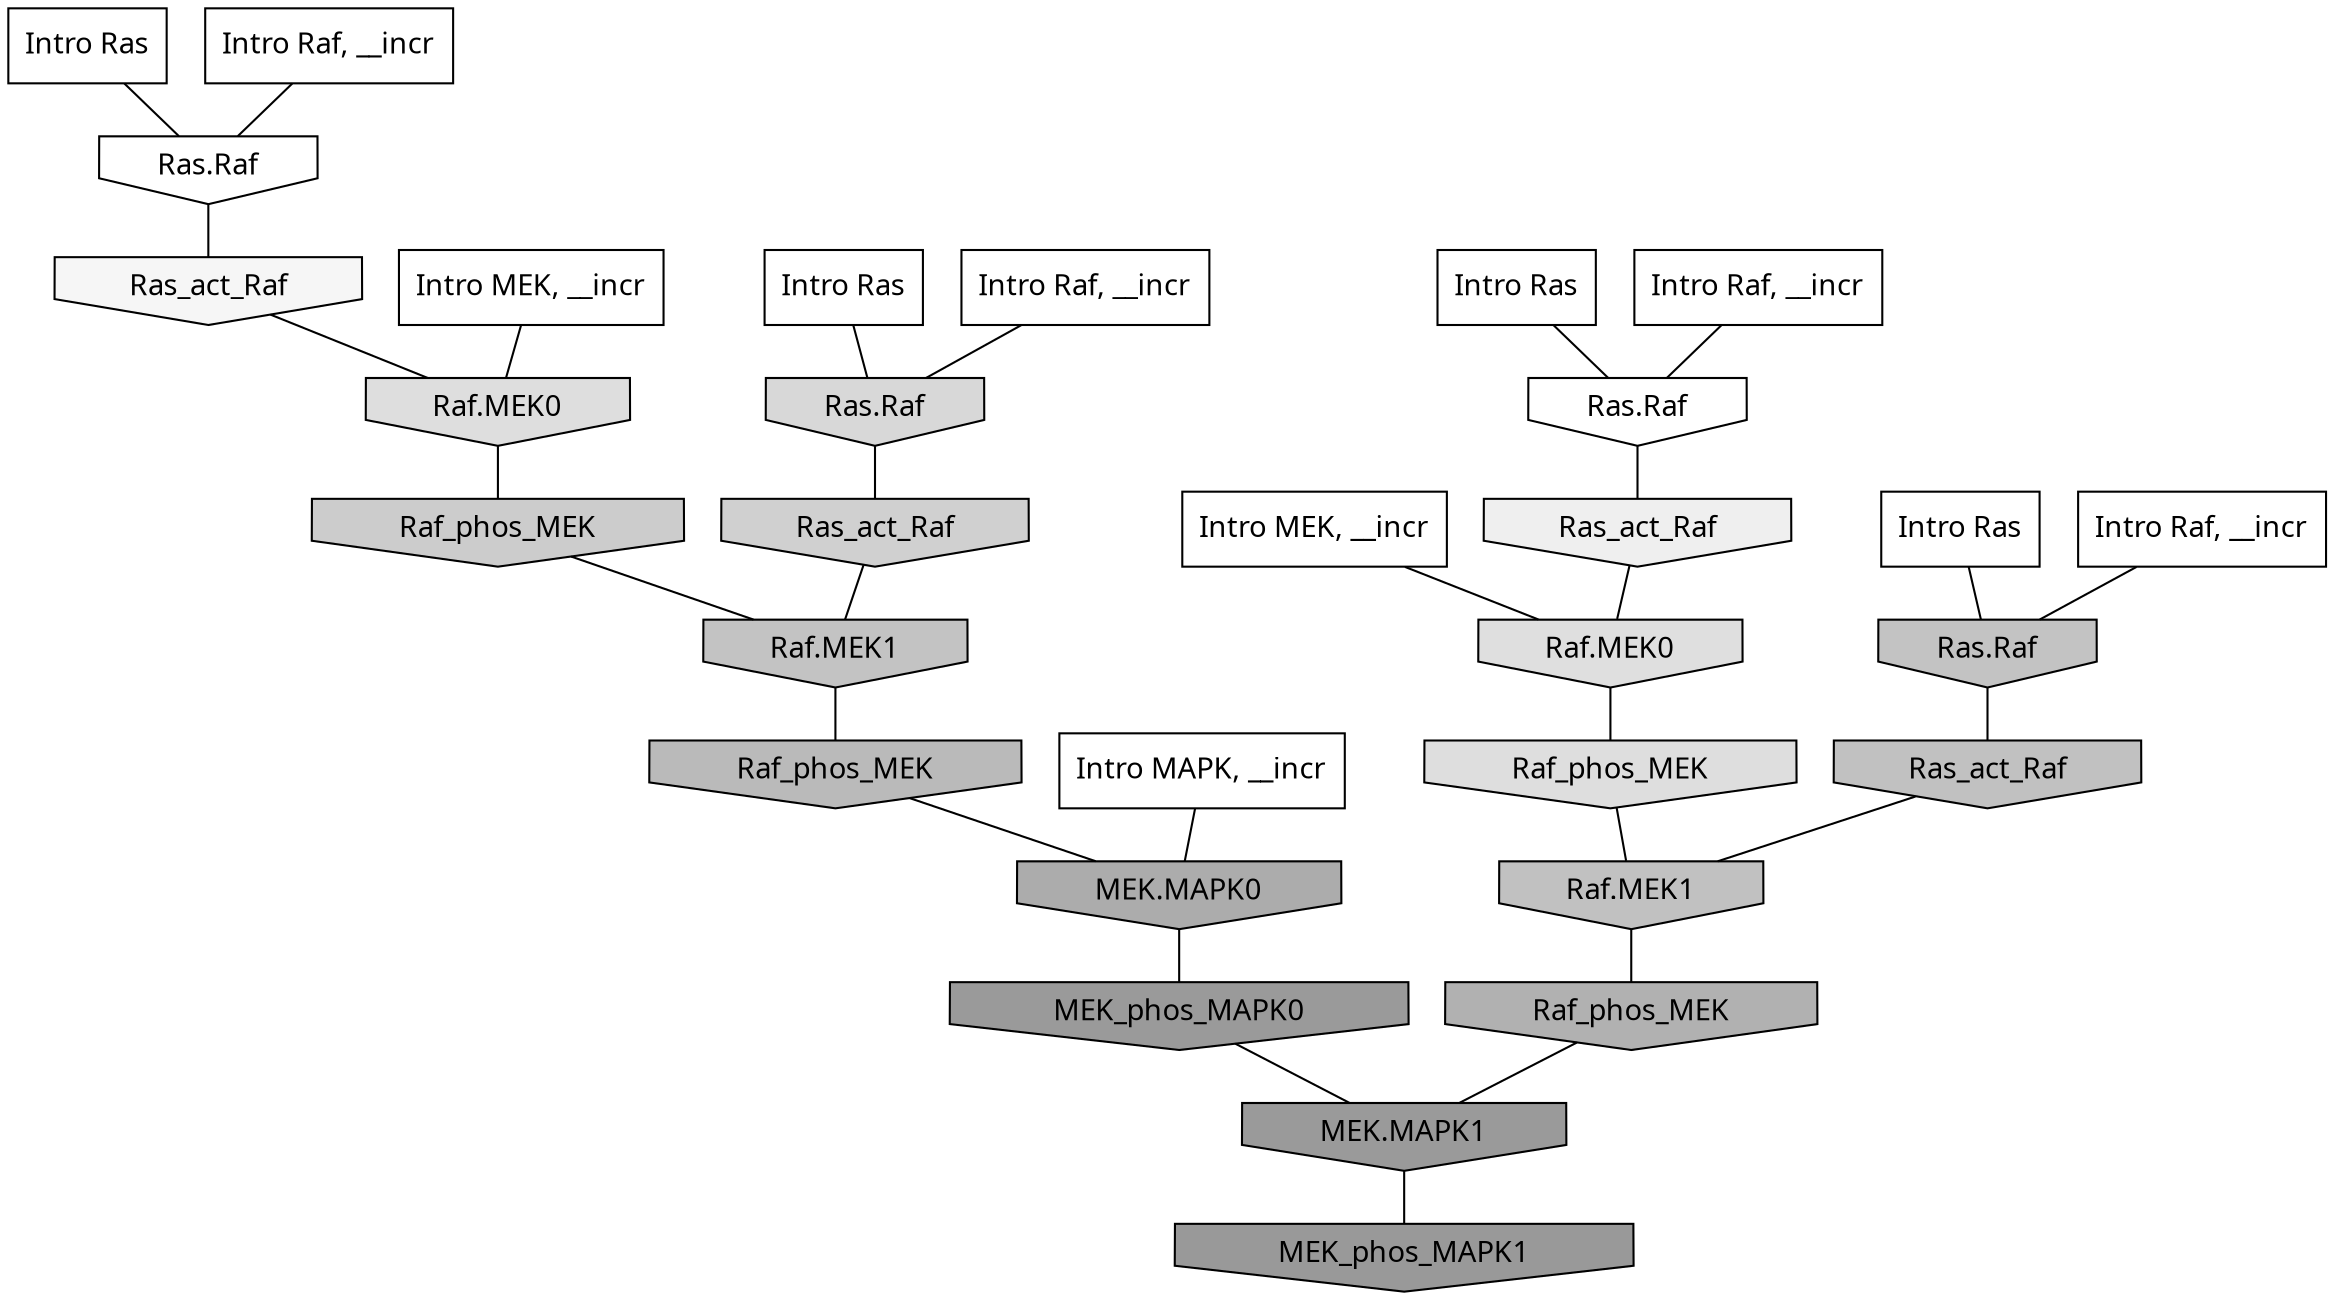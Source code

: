 digraph G{
  rankdir="TB";
  ranksep=0.30;
  node [fontname="CMU Serif"];
  edge [fontname="CMU Serif"];
  
  7 [label="Intro Ras", shape=rectangle, style=filled, fillcolor="0.000 0.000 1.000"]
  
  8 [label="Intro Ras", shape=rectangle, style=filled, fillcolor="0.000 0.000 1.000"]
  
  48 [label="Intro Ras", shape=rectangle, style=filled, fillcolor="0.000 0.000 1.000"]
  
  96 [label="Intro Ras", shape=rectangle, style=filled, fillcolor="0.000 0.000 1.000"]
  
  650 [label="Intro Raf, __incr", shape=rectangle, style=filled, fillcolor="0.000 0.000 1.000"]
  
  669 [label="Intro Raf, __incr", shape=rectangle, style=filled, fillcolor="0.000 0.000 1.000"]
  
  680 [label="Intro Raf, __incr", shape=rectangle, style=filled, fillcolor="0.000 0.000 1.000"]
  
  964 [label="Intro Raf, __incr", shape=rectangle, style=filled, fillcolor="0.000 0.000 1.000"]
  
  1413 [label="Intro MEK, __incr", shape=rectangle, style=filled, fillcolor="0.000 0.000 1.000"]
  
  1876 [label="Intro MEK, __incr", shape=rectangle, style=filled, fillcolor="0.000 0.000 1.000"]
  
  2929 [label="Intro MAPK, __incr", shape=rectangle, style=filled, fillcolor="0.000 0.000 1.000"]
  
  3213 [label="Ras.Raf", shape=invhouse, style=filled, fillcolor="0.000 0.000 1.000"]
  
  3287 [label="Ras.Raf", shape=invhouse, style=filled, fillcolor="0.000 0.000 1.000"]
  
  3613 [label="Ras_act_Raf", shape=invhouse, style=filled, fillcolor="0.000 0.000 0.963"]
  
  4040 [label="Ras_act_Raf", shape=invhouse, style=filled, fillcolor="0.000 0.000 0.937"]
  
  5241 [label="Raf.MEK0", shape=invhouse, style=filled, fillcolor="0.000 0.000 0.873"]
  
  5333 [label="Raf_phos_MEK", shape=invhouse, style=filled, fillcolor="0.000 0.000 0.870"]
  
  5347 [label="Raf.MEK0", shape=invhouse, style=filled, fillcolor="0.000 0.000 0.869"]
  
  5898 [label="Ras.Raf", shape=invhouse, style=filled, fillcolor="0.000 0.000 0.844"]
  
  6729 [label="Ras_act_Raf", shape=invhouse, style=filled, fillcolor="0.000 0.000 0.813"]
  
  7299 [label="Raf_phos_MEK", shape=invhouse, style=filled, fillcolor="0.000 0.000 0.798"]
  
  8706 [label="Raf.MEK1", shape=invhouse, style=filled, fillcolor="0.000 0.000 0.762"]
  
  8752 [label="Ras.Raf", shape=invhouse, style=filled, fillcolor="0.000 0.000 0.762"]
  
  8906 [label="Ras_act_Raf", shape=invhouse, style=filled, fillcolor="0.000 0.000 0.757"]
  
  8908 [label="Raf.MEK1", shape=invhouse, style=filled, fillcolor="0.000 0.000 0.757"]
  
  10553 [label="Raf_phos_MEK", shape=invhouse, style=filled, fillcolor="0.000 0.000 0.727"]
  
  12790 [label="Raf_phos_MEK", shape=invhouse, style=filled, fillcolor="0.000 0.000 0.694"]
  
  14604 [label="MEK.MAPK0", shape=invhouse, style=filled, fillcolor="0.000 0.000 0.672"]
  
  18035 [label="MEK_phos_MAPK0", shape=invhouse, style=filled, fillcolor="0.000 0.000 0.603"]
  
  18037 [label="MEK.MAPK1", shape=invhouse, style=filled, fillcolor="0.000 0.000 0.603"]
  
  18121 [label="MEK_phos_MAPK1", shape=invhouse, style=filled, fillcolor="0.000 0.000 0.600"]
  
  
  18037 -> 18121 [dir=none, color="0.000 0.000 0.000"] 
  18035 -> 18037 [dir=none, color="0.000 0.000 0.000"] 
  14604 -> 18035 [dir=none, color="0.000 0.000 0.000"] 
  12790 -> 18037 [dir=none, color="0.000 0.000 0.000"] 
  10553 -> 14604 [dir=none, color="0.000 0.000 0.000"] 
  8908 -> 12790 [dir=none, color="0.000 0.000 0.000"] 
  8906 -> 8908 [dir=none, color="0.000 0.000 0.000"] 
  8752 -> 8906 [dir=none, color="0.000 0.000 0.000"] 
  8706 -> 10553 [dir=none, color="0.000 0.000 0.000"] 
  7299 -> 8706 [dir=none, color="0.000 0.000 0.000"] 
  6729 -> 8706 [dir=none, color="0.000 0.000 0.000"] 
  5898 -> 6729 [dir=none, color="0.000 0.000 0.000"] 
  5347 -> 7299 [dir=none, color="0.000 0.000 0.000"] 
  5333 -> 8908 [dir=none, color="0.000 0.000 0.000"] 
  5241 -> 5333 [dir=none, color="0.000 0.000 0.000"] 
  4040 -> 5241 [dir=none, color="0.000 0.000 0.000"] 
  3613 -> 5347 [dir=none, color="0.000 0.000 0.000"] 
  3287 -> 4040 [dir=none, color="0.000 0.000 0.000"] 
  3213 -> 3613 [dir=none, color="0.000 0.000 0.000"] 
  2929 -> 14604 [dir=none, color="0.000 0.000 0.000"] 
  1876 -> 5347 [dir=none, color="0.000 0.000 0.000"] 
  1413 -> 5241 [dir=none, color="0.000 0.000 0.000"] 
  964 -> 3287 [dir=none, color="0.000 0.000 0.000"] 
  680 -> 3213 [dir=none, color="0.000 0.000 0.000"] 
  669 -> 8752 [dir=none, color="0.000 0.000 0.000"] 
  650 -> 5898 [dir=none, color="0.000 0.000 0.000"] 
  96 -> 3287 [dir=none, color="0.000 0.000 0.000"] 
  48 -> 5898 [dir=none, color="0.000 0.000 0.000"] 
  8 -> 8752 [dir=none, color="0.000 0.000 0.000"] 
  7 -> 3213 [dir=none, color="0.000 0.000 0.000"] 
  
  }
